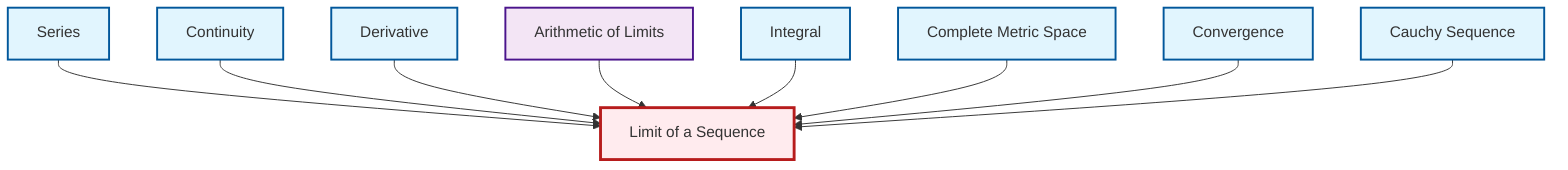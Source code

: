 graph TD
    classDef definition fill:#e1f5fe,stroke:#01579b,stroke-width:2px
    classDef theorem fill:#f3e5f5,stroke:#4a148c,stroke-width:2px
    classDef axiom fill:#fff3e0,stroke:#e65100,stroke-width:2px
    classDef example fill:#e8f5e9,stroke:#1b5e20,stroke-width:2px
    classDef current fill:#ffebee,stroke:#b71c1c,stroke-width:3px
    def-integral["Integral"]:::definition
    thm-limit-arithmetic["Arithmetic of Limits"]:::theorem
    def-series["Series"]:::definition
    def-complete-metric-space["Complete Metric Space"]:::definition
    def-cauchy-sequence["Cauchy Sequence"]:::definition
    def-limit["Limit of a Sequence"]:::definition
    def-convergence["Convergence"]:::definition
    def-continuity["Continuity"]:::definition
    def-derivative["Derivative"]:::definition
    def-series --> def-limit
    def-continuity --> def-limit
    def-derivative --> def-limit
    thm-limit-arithmetic --> def-limit
    def-integral --> def-limit
    def-complete-metric-space --> def-limit
    def-convergence --> def-limit
    def-cauchy-sequence --> def-limit
    class def-limit current